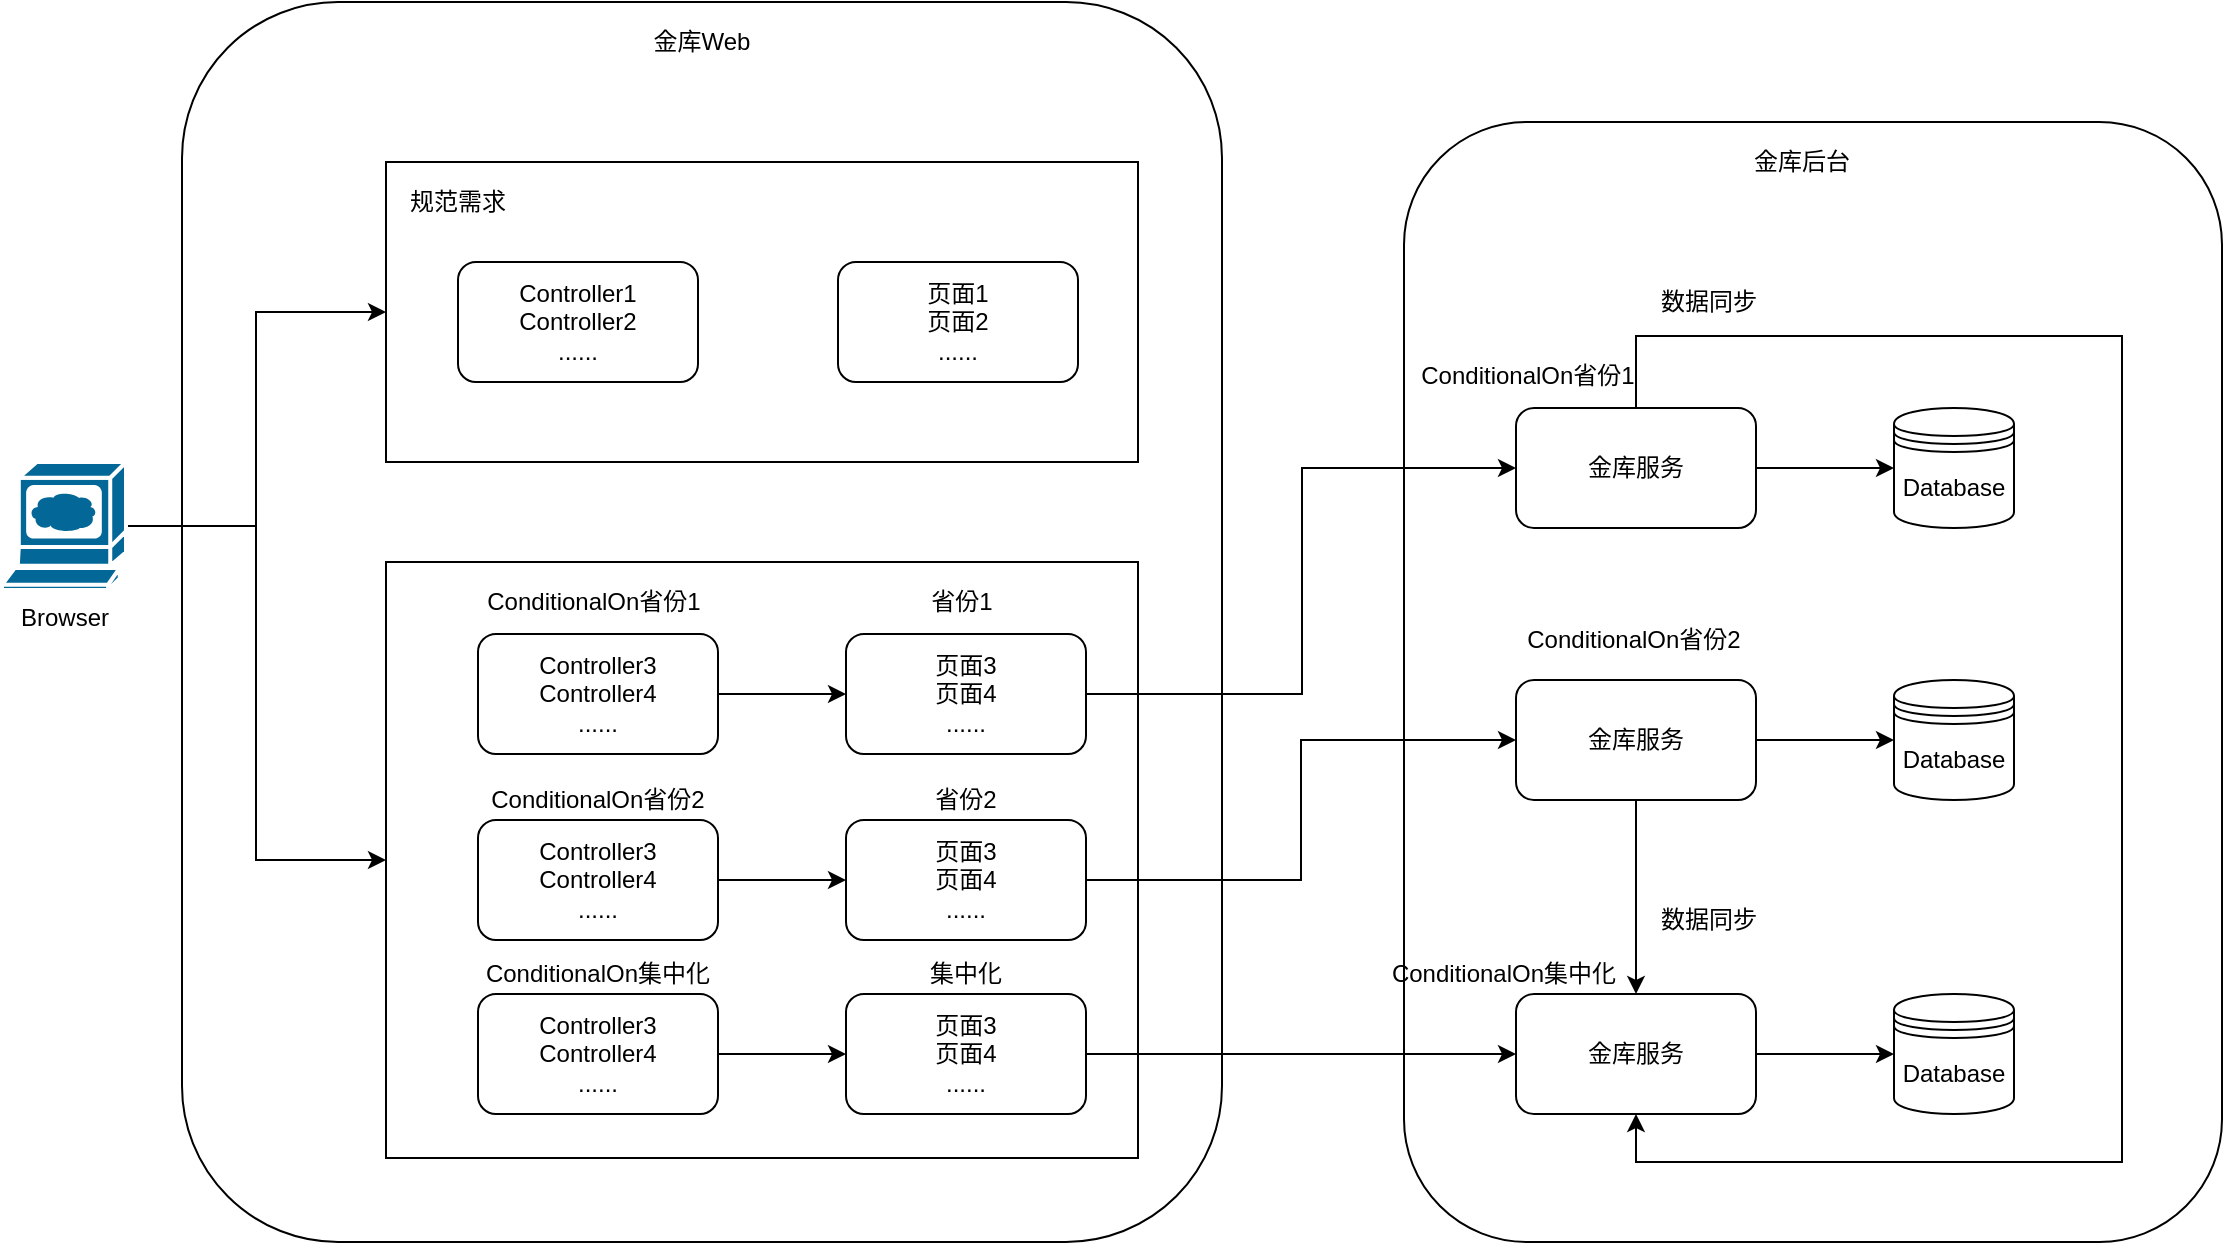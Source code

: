 <mxfile version="13.6.8" type="github">
  <diagram id="n1DSh3T9E_Pk7iYmtj9A" name="Page-1">
    <mxGraphModel dx="1422" dy="762" grid="1" gridSize="10" guides="1" tooltips="1" connect="1" arrows="1" fold="1" page="1" pageScale="1" pageWidth="827" pageHeight="1169" math="0" shadow="0">
      <root>
        <mxCell id="0" />
        <mxCell id="1" parent="0" />
        <mxCell id="rCMM3NfX4LUDCF9KQQ6A-44" value="" style="rounded=0;whiteSpace=wrap;html=1;" vertex="1" parent="1">
          <mxGeometry x="751" y="220" width="210" height="390" as="geometry" />
        </mxCell>
        <mxCell id="rCMM3NfX4LUDCF9KQQ6A-3" value="" style="rounded=1;whiteSpace=wrap;html=1;" vertex="1" parent="1">
          <mxGeometry x="130" y="80" width="520" height="620" as="geometry" />
        </mxCell>
        <mxCell id="rCMM3NfX4LUDCF9KQQ6A-6" value="" style="rounded=0;whiteSpace=wrap;html=1;" vertex="1" parent="1">
          <mxGeometry x="232" y="360" width="376" height="298" as="geometry" />
        </mxCell>
        <mxCell id="rCMM3NfX4LUDCF9KQQ6A-5" value="" style="rounded=0;whiteSpace=wrap;html=1;" vertex="1" parent="1">
          <mxGeometry x="232" y="160" width="376" height="150" as="geometry" />
        </mxCell>
        <mxCell id="rCMM3NfX4LUDCF9KQQ6A-4" value="" style="rounded=1;whiteSpace=wrap;html=1;" vertex="1" parent="1">
          <mxGeometry x="741" y="140" width="409" height="560" as="geometry" />
        </mxCell>
        <mxCell id="rCMM3NfX4LUDCF9KQQ6A-7" value="页面1&lt;br&gt;页面2&lt;br&gt;......" style="rounded=1;whiteSpace=wrap;html=1;" vertex="1" parent="1">
          <mxGeometry x="458" y="210" width="120" height="60" as="geometry" />
        </mxCell>
        <mxCell id="rCMM3NfX4LUDCF9KQQ6A-72" style="edgeStyle=orthogonalEdgeStyle;rounded=0;orthogonalLoop=1;jettySize=auto;html=1;entryX=0;entryY=0.5;entryDx=0;entryDy=0;" edge="1" parent="1" source="rCMM3NfX4LUDCF9KQQ6A-10" target="rCMM3NfX4LUDCF9KQQ6A-50">
          <mxGeometry relative="1" as="geometry">
            <Array as="points">
              <mxPoint x="690" y="426" />
              <mxPoint x="690" y="313" />
            </Array>
          </mxGeometry>
        </mxCell>
        <mxCell id="rCMM3NfX4LUDCF9KQQ6A-10" value="页面3&lt;br&gt;页面4&lt;br&gt;......" style="rounded=1;whiteSpace=wrap;html=1;" vertex="1" parent="1">
          <mxGeometry x="462" y="396" width="120" height="60" as="geometry" />
        </mxCell>
        <mxCell id="rCMM3NfX4LUDCF9KQQ6A-73" style="edgeStyle=orthogonalEdgeStyle;rounded=0;orthogonalLoop=1;jettySize=auto;html=1;entryX=0;entryY=0.5;entryDx=0;entryDy=0;" edge="1" parent="1" source="rCMM3NfX4LUDCF9KQQ6A-13" target="rCMM3NfX4LUDCF9KQQ6A-52">
          <mxGeometry relative="1" as="geometry" />
        </mxCell>
        <mxCell id="rCMM3NfX4LUDCF9KQQ6A-13" value="页面3&lt;br&gt;页面4&lt;br&gt;......" style="rounded=1;whiteSpace=wrap;html=1;" vertex="1" parent="1">
          <mxGeometry x="462" y="489" width="120" height="60" as="geometry" />
        </mxCell>
        <mxCell id="rCMM3NfX4LUDCF9KQQ6A-14" value="省份2" style="text;html=1;strokeColor=none;fillColor=none;align=center;verticalAlign=middle;whiteSpace=wrap;rounded=0;" vertex="1" parent="1">
          <mxGeometry x="502" y="469" width="40" height="20" as="geometry" />
        </mxCell>
        <mxCell id="rCMM3NfX4LUDCF9KQQ6A-74" style="edgeStyle=orthogonalEdgeStyle;rounded=0;orthogonalLoop=1;jettySize=auto;html=1;entryX=0;entryY=0.5;entryDx=0;entryDy=0;" edge="1" parent="1" source="rCMM3NfX4LUDCF9KQQ6A-15" target="rCMM3NfX4LUDCF9KQQ6A-54">
          <mxGeometry relative="1" as="geometry">
            <mxPoint x="818" y="606" as="targetPoint" />
            <Array as="points" />
          </mxGeometry>
        </mxCell>
        <mxCell id="rCMM3NfX4LUDCF9KQQ6A-15" value="页面3&lt;br&gt;页面4&lt;br&gt;......" style="rounded=1;whiteSpace=wrap;html=1;" vertex="1" parent="1">
          <mxGeometry x="462" y="576" width="120" height="60" as="geometry" />
        </mxCell>
        <mxCell id="rCMM3NfX4LUDCF9KQQ6A-16" value="集中化" style="text;html=1;strokeColor=none;fillColor=none;align=center;verticalAlign=middle;whiteSpace=wrap;rounded=0;" vertex="1" parent="1">
          <mxGeometry x="502" y="556" width="40" height="20" as="geometry" />
        </mxCell>
        <mxCell id="rCMM3NfX4LUDCF9KQQ6A-18" value="规范需求" style="text;html=1;strokeColor=none;fillColor=none;align=center;verticalAlign=middle;whiteSpace=wrap;rounded=0;" vertex="1" parent="1">
          <mxGeometry x="218" y="170" width="100" height="20" as="geometry" />
        </mxCell>
        <mxCell id="rCMM3NfX4LUDCF9KQQ6A-19" value="金库Web" style="text;html=1;strokeColor=none;fillColor=none;align=center;verticalAlign=middle;whiteSpace=wrap;rounded=0;" vertex="1" parent="1">
          <mxGeometry x="347" y="90" width="86" height="20" as="geometry" />
        </mxCell>
        <mxCell id="rCMM3NfX4LUDCF9KQQ6A-20" value="Controller1&lt;br&gt;Controller2&lt;br&gt;......" style="rounded=1;whiteSpace=wrap;html=1;" vertex="1" parent="1">
          <mxGeometry x="268" y="210" width="120" height="60" as="geometry" />
        </mxCell>
        <mxCell id="rCMM3NfX4LUDCF9KQQ6A-69" style="edgeStyle=orthogonalEdgeStyle;rounded=0;orthogonalLoop=1;jettySize=auto;html=1;entryX=0;entryY=0.5;entryDx=0;entryDy=0;" edge="1" parent="1" source="rCMM3NfX4LUDCF9KQQ6A-21" target="rCMM3NfX4LUDCF9KQQ6A-10">
          <mxGeometry relative="1" as="geometry" />
        </mxCell>
        <mxCell id="rCMM3NfX4LUDCF9KQQ6A-21" value="Controller3&lt;br&gt;Controller4&lt;br&gt;......" style="rounded=1;whiteSpace=wrap;html=1;" vertex="1" parent="1">
          <mxGeometry x="278" y="396" width="120" height="60" as="geometry" />
        </mxCell>
        <mxCell id="rCMM3NfX4LUDCF9KQQ6A-22" value="ConditionalOn省份1" style="text;html=1;strokeColor=none;fillColor=none;align=center;verticalAlign=middle;whiteSpace=wrap;rounded=0;" vertex="1" parent="1">
          <mxGeometry x="261" y="370" width="150" height="20" as="geometry" />
        </mxCell>
        <mxCell id="rCMM3NfX4LUDCF9KQQ6A-70" style="edgeStyle=orthogonalEdgeStyle;rounded=0;orthogonalLoop=1;jettySize=auto;html=1;" edge="1" parent="1" source="rCMM3NfX4LUDCF9KQQ6A-23" target="rCMM3NfX4LUDCF9KQQ6A-13">
          <mxGeometry relative="1" as="geometry" />
        </mxCell>
        <mxCell id="rCMM3NfX4LUDCF9KQQ6A-23" value="Controller3&lt;br&gt;Controller4&lt;br&gt;......" style="rounded=1;whiteSpace=wrap;html=1;" vertex="1" parent="1">
          <mxGeometry x="278" y="489" width="120" height="60" as="geometry" />
        </mxCell>
        <mxCell id="rCMM3NfX4LUDCF9KQQ6A-24" value="ConditionalOn省份2" style="text;html=1;strokeColor=none;fillColor=none;align=center;verticalAlign=middle;whiteSpace=wrap;rounded=0;" vertex="1" parent="1">
          <mxGeometry x="278" y="469" width="120" height="20" as="geometry" />
        </mxCell>
        <mxCell id="rCMM3NfX4LUDCF9KQQ6A-71" style="edgeStyle=orthogonalEdgeStyle;rounded=0;orthogonalLoop=1;jettySize=auto;html=1;" edge="1" parent="1" source="rCMM3NfX4LUDCF9KQQ6A-25" target="rCMM3NfX4LUDCF9KQQ6A-15">
          <mxGeometry relative="1" as="geometry" />
        </mxCell>
        <mxCell id="rCMM3NfX4LUDCF9KQQ6A-25" value="Controller3&lt;br&gt;Controller4&lt;br&gt;......" style="rounded=1;whiteSpace=wrap;html=1;" vertex="1" parent="1">
          <mxGeometry x="278" y="576" width="120" height="60" as="geometry" />
        </mxCell>
        <mxCell id="rCMM3NfX4LUDCF9KQQ6A-26" value="ConditionalOn集中化" style="text;html=1;strokeColor=none;fillColor=none;align=center;verticalAlign=middle;whiteSpace=wrap;rounded=0;" vertex="1" parent="1">
          <mxGeometry x="278" y="556" width="120" height="20" as="geometry" />
        </mxCell>
        <mxCell id="rCMM3NfX4LUDCF9KQQ6A-28" value="金库后台" style="text;html=1;strokeColor=none;fillColor=none;align=center;verticalAlign=middle;whiteSpace=wrap;rounded=0;" vertex="1" parent="1">
          <mxGeometry x="894" y="150" width="92" height="20" as="geometry" />
        </mxCell>
        <mxCell id="rCMM3NfX4LUDCF9KQQ6A-42" value="Database" style="shape=datastore;whiteSpace=wrap;html=1;" vertex="1" parent="1">
          <mxGeometry x="986" y="283" width="60" height="60" as="geometry" />
        </mxCell>
        <mxCell id="rCMM3NfX4LUDCF9KQQ6A-43" value="省份1" style="text;html=1;strokeColor=none;fillColor=none;align=center;verticalAlign=middle;whiteSpace=wrap;rounded=0;" vertex="1" parent="1">
          <mxGeometry x="500" y="370" width="40" height="20" as="geometry" />
        </mxCell>
        <mxCell id="rCMM3NfX4LUDCF9KQQ6A-75" style="edgeStyle=orthogonalEdgeStyle;rounded=0;orthogonalLoop=1;jettySize=auto;html=1;" edge="1" parent="1" source="rCMM3NfX4LUDCF9KQQ6A-50" target="rCMM3NfX4LUDCF9KQQ6A-42">
          <mxGeometry relative="1" as="geometry" />
        </mxCell>
        <mxCell id="rCMM3NfX4LUDCF9KQQ6A-80" style="edgeStyle=orthogonalEdgeStyle;rounded=0;orthogonalLoop=1;jettySize=auto;html=1;entryX=0.5;entryY=1;entryDx=0;entryDy=0;exitX=0.5;exitY=0;exitDx=0;exitDy=0;" edge="1" parent="1" source="rCMM3NfX4LUDCF9KQQ6A-50" target="rCMM3NfX4LUDCF9KQQ6A-54">
          <mxGeometry relative="1" as="geometry">
            <Array as="points">
              <mxPoint x="857" y="247" />
              <mxPoint x="1100" y="247" />
              <mxPoint x="1100" y="660" />
              <mxPoint x="857" y="660" />
            </Array>
          </mxGeometry>
        </mxCell>
        <mxCell id="rCMM3NfX4LUDCF9KQQ6A-50" value="金库服务" style="rounded=1;whiteSpace=wrap;html=1;" vertex="1" parent="1">
          <mxGeometry x="797" y="283" width="120" height="60" as="geometry" />
        </mxCell>
        <mxCell id="rCMM3NfX4LUDCF9KQQ6A-51" value="ConditionalOn省份1" style="text;html=1;strokeColor=none;fillColor=none;align=center;verticalAlign=middle;whiteSpace=wrap;rounded=0;" vertex="1" parent="1">
          <mxGeometry x="728" y="257" width="150" height="20" as="geometry" />
        </mxCell>
        <mxCell id="rCMM3NfX4LUDCF9KQQ6A-76" style="edgeStyle=orthogonalEdgeStyle;rounded=0;orthogonalLoop=1;jettySize=auto;html=1;" edge="1" parent="1" source="rCMM3NfX4LUDCF9KQQ6A-52" target="rCMM3NfX4LUDCF9KQQ6A-61">
          <mxGeometry relative="1" as="geometry" />
        </mxCell>
        <mxCell id="rCMM3NfX4LUDCF9KQQ6A-78" style="edgeStyle=orthogonalEdgeStyle;rounded=0;orthogonalLoop=1;jettySize=auto;html=1;" edge="1" parent="1" source="rCMM3NfX4LUDCF9KQQ6A-52" target="rCMM3NfX4LUDCF9KQQ6A-54">
          <mxGeometry relative="1" as="geometry" />
        </mxCell>
        <mxCell id="rCMM3NfX4LUDCF9KQQ6A-52" value="金库服务" style="rounded=1;whiteSpace=wrap;html=1;" vertex="1" parent="1">
          <mxGeometry x="797" y="419" width="120" height="60" as="geometry" />
        </mxCell>
        <mxCell id="rCMM3NfX4LUDCF9KQQ6A-53" value="ConditionalOn省份2" style="text;html=1;strokeColor=none;fillColor=none;align=center;verticalAlign=middle;whiteSpace=wrap;rounded=0;" vertex="1" parent="1">
          <mxGeometry x="796" y="389" width="120" height="20" as="geometry" />
        </mxCell>
        <mxCell id="rCMM3NfX4LUDCF9KQQ6A-77" style="edgeStyle=orthogonalEdgeStyle;rounded=0;orthogonalLoop=1;jettySize=auto;html=1;" edge="1" parent="1" source="rCMM3NfX4LUDCF9KQQ6A-54" target="rCMM3NfX4LUDCF9KQQ6A-62">
          <mxGeometry relative="1" as="geometry" />
        </mxCell>
        <mxCell id="rCMM3NfX4LUDCF9KQQ6A-54" value="金库服务" style="rounded=1;whiteSpace=wrap;html=1;" vertex="1" parent="1">
          <mxGeometry x="797" y="576" width="120" height="60" as="geometry" />
        </mxCell>
        <mxCell id="rCMM3NfX4LUDCF9KQQ6A-55" value="ConditionalOn集中化" style="text;html=1;strokeColor=none;fillColor=none;align=center;verticalAlign=middle;whiteSpace=wrap;rounded=0;" vertex="1" parent="1">
          <mxGeometry x="731" y="556" width="120" height="20" as="geometry" />
        </mxCell>
        <mxCell id="rCMM3NfX4LUDCF9KQQ6A-61" value="&lt;span&gt;Database&lt;/span&gt;" style="shape=datastore;whiteSpace=wrap;html=1;" vertex="1" parent="1">
          <mxGeometry x="986" y="419" width="60" height="60" as="geometry" />
        </mxCell>
        <mxCell id="rCMM3NfX4LUDCF9KQQ6A-62" value="&lt;span&gt;Database&lt;/span&gt;" style="shape=datastore;whiteSpace=wrap;html=1;" vertex="1" parent="1">
          <mxGeometry x="986" y="576" width="60" height="60" as="geometry" />
        </mxCell>
        <mxCell id="rCMM3NfX4LUDCF9KQQ6A-67" style="edgeStyle=orthogonalEdgeStyle;rounded=0;orthogonalLoop=1;jettySize=auto;html=1;entryX=0;entryY=0.5;entryDx=0;entryDy=0;" edge="1" parent="1" source="rCMM3NfX4LUDCF9KQQ6A-63" target="rCMM3NfX4LUDCF9KQQ6A-5">
          <mxGeometry relative="1" as="geometry" />
        </mxCell>
        <mxCell id="rCMM3NfX4LUDCF9KQQ6A-68" style="edgeStyle=orthogonalEdgeStyle;rounded=0;orthogonalLoop=1;jettySize=auto;html=1;" edge="1" parent="1" source="rCMM3NfX4LUDCF9KQQ6A-63" target="rCMM3NfX4LUDCF9KQQ6A-6">
          <mxGeometry relative="1" as="geometry" />
        </mxCell>
        <mxCell id="rCMM3NfX4LUDCF9KQQ6A-63" value="Browser" style="shape=mxgraph.cisco.computers_and_peripherals.web_browser;html=1;pointerEvents=1;dashed=0;fillColor=#036897;strokeColor=#ffffff;strokeWidth=2;verticalLabelPosition=bottom;verticalAlign=top;align=center;outlineConnect=0;" vertex="1" parent="1">
          <mxGeometry x="40" y="310" width="62" height="64" as="geometry" />
        </mxCell>
        <mxCell id="rCMM3NfX4LUDCF9KQQ6A-81" value="数据同步" style="text;html=1;strokeColor=none;fillColor=none;align=center;verticalAlign=middle;whiteSpace=wrap;rounded=0;" vertex="1" parent="1">
          <mxGeometry x="861" y="529" width="65" height="20" as="geometry" />
        </mxCell>
        <mxCell id="rCMM3NfX4LUDCF9KQQ6A-82" value="数据同步" style="text;html=1;strokeColor=none;fillColor=none;align=center;verticalAlign=middle;whiteSpace=wrap;rounded=0;" vertex="1" parent="1">
          <mxGeometry x="861" y="220" width="65" height="20" as="geometry" />
        </mxCell>
      </root>
    </mxGraphModel>
  </diagram>
</mxfile>
